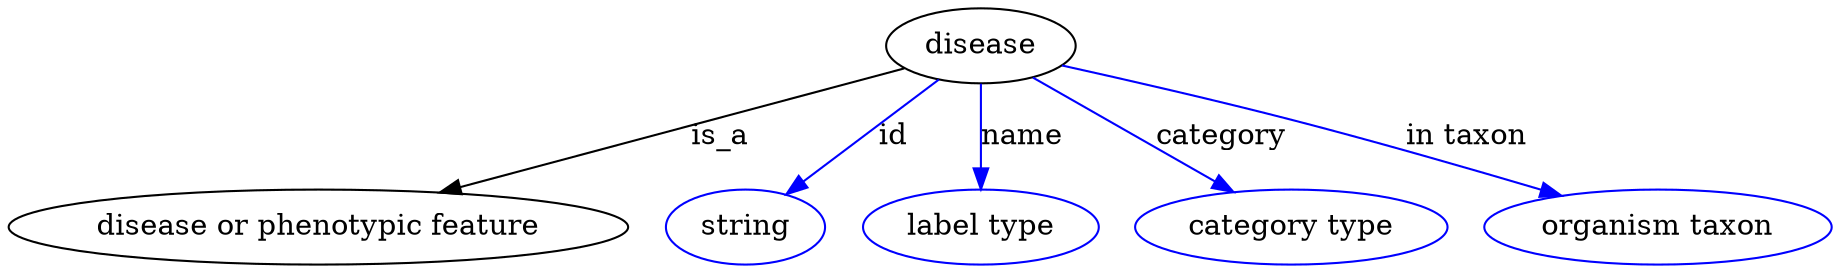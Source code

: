 digraph {
	graph [bb="0,0,701.03,123"];
	node [label="\N"];
	disease	[height=0.5,
		label=disease,
		pos="371.39,105",
		width=1.011];
	"disease or phenotypic feature"	[height=0.5,
		pos="114.39,18",
		width=3.1775];
	disease -> "disease or phenotypic feature"	[label=is_a,
		lp="269.39,61.5",
		pos="e,161.33,34.524 341.91,94.249 300.33,80.497 223.65,55.136 170.89,37.686"];
	id	[color=blue,
		height=0.5,
		label=string,
		pos="277.39,18",
		width=0.84854];
	disease -> id	[color=blue,
		label=id,
		lp="335.89,61.5",
		pos="e,293.42,33.497 354.58,88.804 339.7,75.344 317.81,55.547 301.13,40.471",
		style=solid];
	name	[color=blue,
		height=0.5,
		label="label type",
		pos="371.39,18",
		width=1.2638];
	disease -> name	[color=blue,
		label=name,
		lp="386.89,61.5",
		pos="e,371.39,36.175 371.39,86.799 371.39,75.163 371.39,59.548 371.39,46.237",
		style=solid];
	category	[color=blue,
		height=0.5,
		label="category type",
		pos="493.39,18",
		width=1.6249];
	disease -> category	[color=blue,
		label=category,
		lp="463.89,61.5",
		pos="e,470.72,34.792 391.54,89.964 410.77,76.56 440.05,56.165 462.28,40.674",
		style=solid];
	"in taxon"	[color=blue,
		height=0.5,
		label="organism taxon",
		pos="635.39,18",
		width=1.8234];
	disease -> "in taxon"	[color=blue,
		label="in taxon",
		lp="557.89,61.5",
		pos="e,597.36,32.79 402.35,95.434 426.66,88.596 461.31,78.602 491.39,69 523.75,58.669 559.87,46.127 587.83,36.189",
		style=solid];
}
